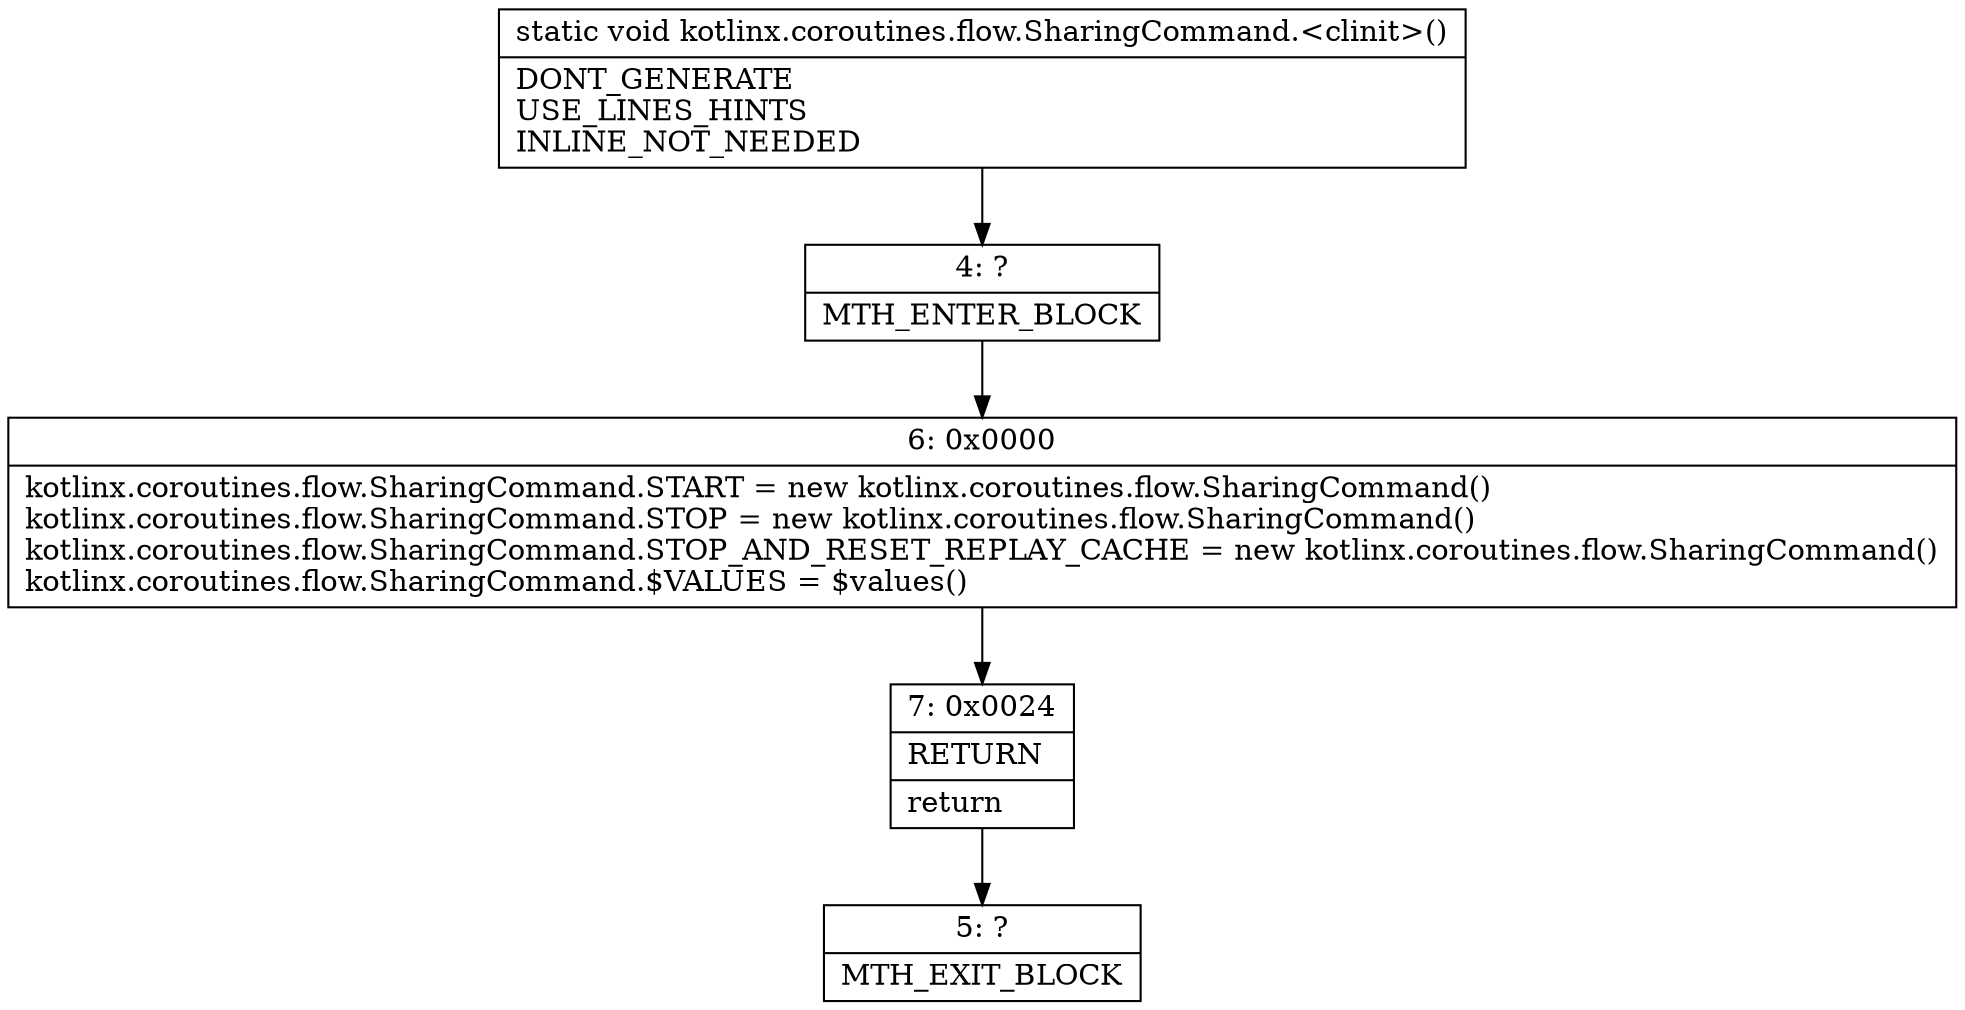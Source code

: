 digraph "CFG forkotlinx.coroutines.flow.SharingCommand.\<clinit\>()V" {
Node_4 [shape=record,label="{4\:\ ?|MTH_ENTER_BLOCK\l}"];
Node_6 [shape=record,label="{6\:\ 0x0000|kotlinx.coroutines.flow.SharingCommand.START = new kotlinx.coroutines.flow.SharingCommand()\lkotlinx.coroutines.flow.SharingCommand.STOP = new kotlinx.coroutines.flow.SharingCommand()\lkotlinx.coroutines.flow.SharingCommand.STOP_AND_RESET_REPLAY_CACHE = new kotlinx.coroutines.flow.SharingCommand()\lkotlinx.coroutines.flow.SharingCommand.$VALUES = $values()\l}"];
Node_7 [shape=record,label="{7\:\ 0x0024|RETURN\l|return\l}"];
Node_5 [shape=record,label="{5\:\ ?|MTH_EXIT_BLOCK\l}"];
MethodNode[shape=record,label="{static void kotlinx.coroutines.flow.SharingCommand.\<clinit\>()  | DONT_GENERATE\lUSE_LINES_HINTS\lINLINE_NOT_NEEDED\l}"];
MethodNode -> Node_4;Node_4 -> Node_6;
Node_6 -> Node_7;
Node_7 -> Node_5;
}

